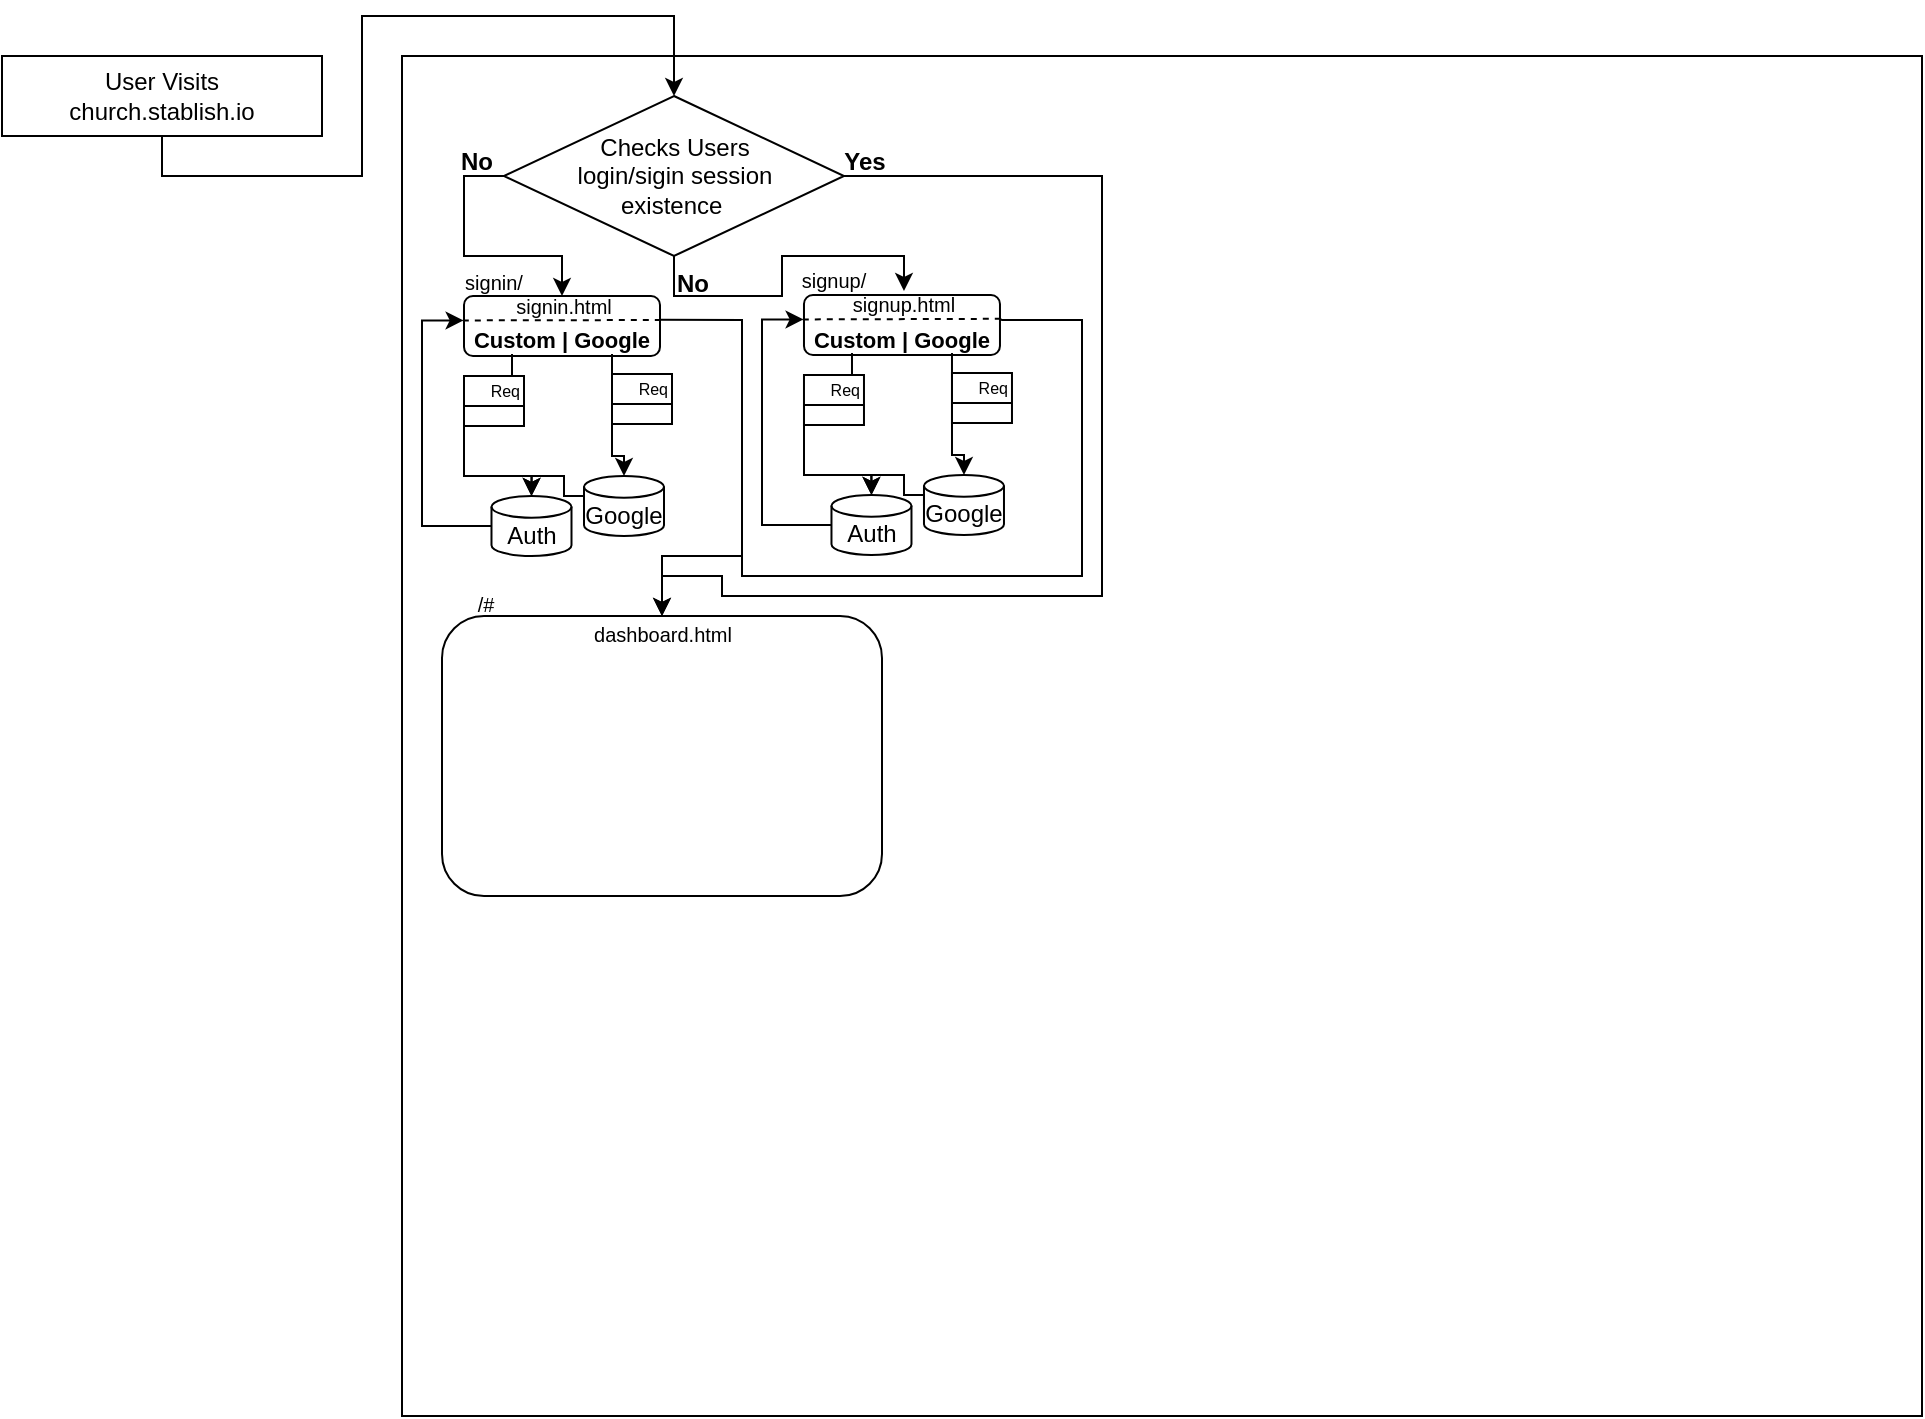 <mxfile version="24.7.6">
  <diagram name="Page-1" id="wn-rBvtS8SPe7LIjYlNd">
    <mxGraphModel dx="652" dy="347" grid="1" gridSize="10" guides="1" tooltips="1" connect="1" arrows="1" fold="1" page="1" pageScale="1" pageWidth="10000" pageHeight="10000" math="0" shadow="0">
      <root>
        <mxCell id="0" />
        <mxCell id="1" parent="0" />
        <mxCell id="ipb-SgvgGMUoxBaAEjV2-5" value="" style="rounded=0;whiteSpace=wrap;html=1;movable=0;resizable=0;rotatable=0;deletable=0;editable=0;locked=1;connectable=0;" vertex="1" parent="1">
          <mxGeometry x="280" y="40" width="760" height="680" as="geometry" />
        </mxCell>
        <mxCell id="ipb-SgvgGMUoxBaAEjV2-12" style="edgeStyle=orthogonalEdgeStyle;rounded=0;orthogonalLoop=1;jettySize=auto;html=1;exitX=0.5;exitY=1;exitDx=0;exitDy=0;entryX=0.5;entryY=0;entryDx=0;entryDy=0;" edge="1" parent="1" source="ipb-SgvgGMUoxBaAEjV2-1" target="ipb-SgvgGMUoxBaAEjV2-11">
          <mxGeometry relative="1" as="geometry">
            <Array as="points">
              <mxPoint x="160" y="100" />
              <mxPoint x="260" y="100" />
              <mxPoint x="260" y="20" />
              <mxPoint x="416" y="20" />
            </Array>
          </mxGeometry>
        </mxCell>
        <mxCell id="ipb-SgvgGMUoxBaAEjV2-1" value="" style="rounded=0;whiteSpace=wrap;html=1;" vertex="1" parent="1">
          <mxGeometry x="80" y="40" width="160" height="40" as="geometry" />
        </mxCell>
        <mxCell id="ipb-SgvgGMUoxBaAEjV2-2" value="User Visits church.stablish.io" style="text;html=1;align=center;verticalAlign=middle;whiteSpace=wrap;rounded=0;" vertex="1" parent="1">
          <mxGeometry x="90" y="45" width="140" height="30" as="geometry" />
        </mxCell>
        <mxCell id="ipb-SgvgGMUoxBaAEjV2-10" value="&lt;font style=&quot;font-size: 10px;&quot;&gt;signin/&lt;/font&gt;" style="text;html=1;align=center;verticalAlign=middle;whiteSpace=wrap;rounded=0;" vertex="1" parent="1">
          <mxGeometry x="311" y="150" width="30" height="5" as="geometry" />
        </mxCell>
        <mxCell id="ipb-SgvgGMUoxBaAEjV2-25" style="edgeStyle=orthogonalEdgeStyle;rounded=0;orthogonalLoop=1;jettySize=auto;html=1;exitX=0;exitY=0.5;exitDx=0;exitDy=0;entryX=0.5;entryY=0;entryDx=0;entryDy=0;" edge="1" parent="1" source="ipb-SgvgGMUoxBaAEjV2-11" target="ipb-SgvgGMUoxBaAEjV2-23">
          <mxGeometry relative="1" as="geometry">
            <Array as="points">
              <mxPoint x="311" y="100" />
              <mxPoint x="311" y="140" />
              <mxPoint x="360" y="140" />
            </Array>
          </mxGeometry>
        </mxCell>
        <mxCell id="ipb-SgvgGMUoxBaAEjV2-86" style="edgeStyle=orthogonalEdgeStyle;rounded=0;orthogonalLoop=1;jettySize=auto;html=1;exitX=0.5;exitY=1;exitDx=0;exitDy=0;entryX=0.5;entryY=0;entryDx=0;entryDy=0;" edge="1" parent="1" source="ipb-SgvgGMUoxBaAEjV2-11" target="ipb-SgvgGMUoxBaAEjV2-72">
          <mxGeometry relative="1" as="geometry">
            <mxPoint x="450" y="140.182" as="targetPoint" />
            <Array as="points">
              <mxPoint x="416" y="160" />
              <mxPoint x="470" y="160" />
              <mxPoint x="470" y="140" />
              <mxPoint x="531" y="140" />
            </Array>
          </mxGeometry>
        </mxCell>
        <mxCell id="ipb-SgvgGMUoxBaAEjV2-11" value="" style="rhombus;whiteSpace=wrap;html=1;" vertex="1" parent="1">
          <mxGeometry x="331" y="60" width="170" height="80" as="geometry" />
        </mxCell>
        <mxCell id="ipb-SgvgGMUoxBaAEjV2-4" value="Checks Users login/sigin session existence&amp;nbsp;" style="text;html=1;align=center;verticalAlign=middle;whiteSpace=wrap;rounded=0;" vertex="1" parent="1">
          <mxGeometry x="364.75" y="85" width="102.5" height="30" as="geometry" />
        </mxCell>
        <mxCell id="ipb-SgvgGMUoxBaAEjV2-23" value="" style="rounded=1;whiteSpace=wrap;html=1;" vertex="1" parent="1">
          <mxGeometry x="311" y="160" width="98" height="30" as="geometry" />
        </mxCell>
        <mxCell id="ipb-SgvgGMUoxBaAEjV2-26" value="&lt;font style=&quot;font-size: 10px;&quot;&gt;signin.html&lt;/font&gt;" style="text;html=1;align=center;verticalAlign=middle;whiteSpace=wrap;rounded=0;" vertex="1" parent="1">
          <mxGeometry x="331" y="158" width="60" height="13" as="geometry" />
        </mxCell>
        <mxCell id="ipb-SgvgGMUoxBaAEjV2-27" value="&lt;font style=&quot;font-size: 11px;&quot;&gt;&lt;b&gt;Custom | Google&lt;/b&gt;&lt;/font&gt;" style="text;html=1;align=center;verticalAlign=middle;whiteSpace=wrap;rounded=0;" vertex="1" parent="1">
          <mxGeometry x="310" y="175" width="100" height="14" as="geometry" />
        </mxCell>
        <mxCell id="ipb-SgvgGMUoxBaAEjV2-28" value="Auth" style="shape=cylinder3;whiteSpace=wrap;html=1;boundedLbl=1;backgroundOutline=1;size=5.417;" vertex="1" parent="1">
          <mxGeometry x="324.75" y="260" width="40" height="30" as="geometry" />
        </mxCell>
        <mxCell id="ipb-SgvgGMUoxBaAEjV2-29" value="Google" style="shape=cylinder3;whiteSpace=wrap;html=1;boundedLbl=1;backgroundOutline=1;size=5.417;" vertex="1" parent="1">
          <mxGeometry x="371" y="250" width="40" height="30" as="geometry" />
        </mxCell>
        <mxCell id="ipb-SgvgGMUoxBaAEjV2-30" style="edgeStyle=orthogonalEdgeStyle;rounded=0;orthogonalLoop=1;jettySize=auto;html=1;exitX=0.25;exitY=1;exitDx=0;exitDy=0;entryX=0.5;entryY=0;entryDx=0;entryDy=0;entryPerimeter=0;" edge="1" parent="1" source="ipb-SgvgGMUoxBaAEjV2-27" target="ipb-SgvgGMUoxBaAEjV2-28">
          <mxGeometry relative="1" as="geometry">
            <Array as="points">
              <mxPoint x="335" y="200" />
              <mxPoint x="311" y="200" />
              <mxPoint x="311" y="250" />
              <mxPoint x="345" y="250" />
            </Array>
          </mxGeometry>
        </mxCell>
        <mxCell id="ipb-SgvgGMUoxBaAEjV2-33" value="Req" style="swimlane;startSize=15;fontStyle=0;fontSize=8;align=right;" vertex="1" collapsed="1" parent="1">
          <mxGeometry x="311" y="200" width="30" height="25" as="geometry">
            <mxRectangle x="290" y="200" width="60" height="40" as="alternateBounds" />
          </mxGeometry>
        </mxCell>
        <mxCell id="ipb-SgvgGMUoxBaAEjV2-34" value="&lt;font style=&quot;font-size: 7px;&quot;&gt;&lt;font style=&quot;font-size: 7px;&quot;&gt;{&lt;/font&gt;&lt;span style=&quot;background-color: initial; font-size: 7px;&quot;&gt;email:&amp;lt;email&amp;gt;,&lt;/span&gt;&lt;/font&gt;&lt;div style=&quot;font-size: 7px;&quot;&gt;&lt;div style=&quot;font-size: 7px;&quot;&gt;&lt;font style=&quot;font-size: 7px;&quot;&gt;&lt;font style=&quot;font-size: 7px;&quot;&gt;password:&amp;lt;pwd&amp;gt;&lt;/font&gt;&lt;span style=&quot;background-color: initial; font-size: 7px;&quot;&gt;}&lt;/span&gt;&lt;/font&gt;&lt;/div&gt;&lt;/div&gt;" style="text;html=1;align=left;verticalAlign=middle;resizable=0;points=[];autosize=1;strokeColor=none;fillColor=none;fontSize=7;" vertex="1" parent="ipb-SgvgGMUoxBaAEjV2-33">
          <mxGeometry x="-0.12" y="15" width="80" height="30" as="geometry" />
        </mxCell>
        <mxCell id="ipb-SgvgGMUoxBaAEjV2-42" value="Req" style="swimlane;startSize=15;fontStyle=0;fontSize=8;align=right;" vertex="1" collapsed="1" parent="1">
          <mxGeometry x="385" y="199" width="30" height="25" as="geometry">
            <mxRectangle x="385" y="199" width="56" height="41" as="alternateBounds" />
          </mxGeometry>
        </mxCell>
        <mxCell id="ipb-SgvgGMUoxBaAEjV2-43" value="&lt;font style=&quot;font-size: 7px;&quot;&gt;&lt;font style=&quot;font-size: 7px;&quot;&gt;{&lt;/font&gt;&lt;span style=&quot;background-color: initial; font-size: 7px;&quot;&gt;email:&amp;lt;email&amp;gt;}&lt;/span&gt;&lt;/font&gt;" style="text;html=1;align=left;verticalAlign=middle;resizable=0;points=[];autosize=1;strokeColor=none;fillColor=none;fontSize=7;" vertex="1" parent="ipb-SgvgGMUoxBaAEjV2-42">
          <mxGeometry x="-0.12" y="15" width="70" height="20" as="geometry" />
        </mxCell>
        <mxCell id="ipb-SgvgGMUoxBaAEjV2-44" style="edgeStyle=orthogonalEdgeStyle;rounded=0;orthogonalLoop=1;jettySize=auto;html=1;exitX=0;exitY=0.5;exitDx=0;exitDy=0;exitPerimeter=0;entryX=0.5;entryY=0;entryDx=0;entryDy=0;entryPerimeter=0;" edge="1" parent="1" source="ipb-SgvgGMUoxBaAEjV2-29" target="ipb-SgvgGMUoxBaAEjV2-28">
          <mxGeometry relative="1" as="geometry">
            <Array as="points">
              <mxPoint x="371" y="260" />
              <mxPoint x="361" y="260" />
              <mxPoint x="361" y="250" />
              <mxPoint x="345" y="250" />
            </Array>
          </mxGeometry>
        </mxCell>
        <mxCell id="ipb-SgvgGMUoxBaAEjV2-45" style="edgeStyle=orthogonalEdgeStyle;rounded=0;orthogonalLoop=1;jettySize=auto;html=1;exitX=0.75;exitY=1;exitDx=0;exitDy=0;entryX=0.5;entryY=0;entryDx=0;entryDy=0;entryPerimeter=0;" edge="1" parent="1" source="ipb-SgvgGMUoxBaAEjV2-27" target="ipb-SgvgGMUoxBaAEjV2-29">
          <mxGeometry relative="1" as="geometry">
            <Array as="points">
              <mxPoint x="385" y="240" />
              <mxPoint x="391" y="240" />
            </Array>
          </mxGeometry>
        </mxCell>
        <mxCell id="ipb-SgvgGMUoxBaAEjV2-53" style="edgeStyle=orthogonalEdgeStyle;rounded=0;orthogonalLoop=1;jettySize=auto;html=1;exitX=0;exitY=0.5;exitDx=0;exitDy=0;exitPerimeter=0;entryX=0.008;entryY=-0.2;entryDx=0;entryDy=0;entryPerimeter=0;" edge="1" parent="1" source="ipb-SgvgGMUoxBaAEjV2-28" target="ipb-SgvgGMUoxBaAEjV2-27">
          <mxGeometry relative="1" as="geometry">
            <Array as="points">
              <mxPoint x="290" y="275" />
              <mxPoint x="290" y="172" />
            </Array>
          </mxGeometry>
        </mxCell>
        <mxCell id="ipb-SgvgGMUoxBaAEjV2-54" value="" style="endArrow=none;dashed=1;html=1;rounded=0;exitX=-0.006;exitY=0.407;exitDx=0;exitDy=0;exitPerimeter=0;" edge="1" parent="1" source="ipb-SgvgGMUoxBaAEjV2-23">
          <mxGeometry width="50" height="50" relative="1" as="geometry">
            <mxPoint x="370" y="200" as="sourcePoint" />
            <mxPoint x="410" y="172" as="targetPoint" />
          </mxGeometry>
        </mxCell>
        <mxCell id="ipb-SgvgGMUoxBaAEjV2-70" value="&lt;font style=&quot;font-size: 10px;&quot;&gt;signup/&lt;/font&gt;" style="text;html=1;align=center;verticalAlign=middle;whiteSpace=wrap;rounded=0;" vertex="1" parent="1">
          <mxGeometry x="480.99" y="149.5" width="30" height="5" as="geometry" />
        </mxCell>
        <mxCell id="ipb-SgvgGMUoxBaAEjV2-71" value="" style="rounded=1;whiteSpace=wrap;html=1;" vertex="1" parent="1">
          <mxGeometry x="480.99" y="159.5" width="98" height="30" as="geometry" />
        </mxCell>
        <mxCell id="ipb-SgvgGMUoxBaAEjV2-72" value="&lt;font style=&quot;font-size: 10px;&quot;&gt;signup.html&lt;/font&gt;" style="text;html=1;align=center;verticalAlign=middle;whiteSpace=wrap;rounded=0;" vertex="1" parent="1">
          <mxGeometry x="500.99" y="157.5" width="60" height="13" as="geometry" />
        </mxCell>
        <mxCell id="ipb-SgvgGMUoxBaAEjV2-73" value="&lt;font style=&quot;font-size: 11px;&quot;&gt;&lt;b&gt;Custom | Google&lt;/b&gt;&lt;/font&gt;" style="text;html=1;align=center;verticalAlign=middle;whiteSpace=wrap;rounded=0;" vertex="1" parent="1">
          <mxGeometry x="479.99" y="174.5" width="100" height="14" as="geometry" />
        </mxCell>
        <mxCell id="ipb-SgvgGMUoxBaAEjV2-74" value="Auth" style="shape=cylinder3;whiteSpace=wrap;html=1;boundedLbl=1;backgroundOutline=1;size=5.417;" vertex="1" parent="1">
          <mxGeometry x="494.74" y="259.5" width="40" height="30" as="geometry" />
        </mxCell>
        <mxCell id="ipb-SgvgGMUoxBaAEjV2-75" value="Google" style="shape=cylinder3;whiteSpace=wrap;html=1;boundedLbl=1;backgroundOutline=1;size=5.417;" vertex="1" parent="1">
          <mxGeometry x="540.99" y="249.5" width="40" height="30" as="geometry" />
        </mxCell>
        <mxCell id="ipb-SgvgGMUoxBaAEjV2-76" style="edgeStyle=orthogonalEdgeStyle;rounded=0;orthogonalLoop=1;jettySize=auto;html=1;exitX=0.25;exitY=1;exitDx=0;exitDy=0;entryX=0.5;entryY=0;entryDx=0;entryDy=0;entryPerimeter=0;" edge="1" parent="1" source="ipb-SgvgGMUoxBaAEjV2-73" target="ipb-SgvgGMUoxBaAEjV2-74">
          <mxGeometry relative="1" as="geometry">
            <Array as="points">
              <mxPoint x="504.99" y="199.5" />
              <mxPoint x="480.99" y="199.5" />
              <mxPoint x="480.99" y="249.5" />
              <mxPoint x="514.99" y="249.5" />
            </Array>
          </mxGeometry>
        </mxCell>
        <mxCell id="ipb-SgvgGMUoxBaAEjV2-77" value="Req" style="swimlane;startSize=15;fontStyle=0;fontSize=8;align=right;" vertex="1" collapsed="1" parent="1">
          <mxGeometry x="480.99" y="199.5" width="30" height="25" as="geometry">
            <mxRectangle x="480.99" y="199.5" width="60" height="40" as="alternateBounds" />
          </mxGeometry>
        </mxCell>
        <mxCell id="ipb-SgvgGMUoxBaAEjV2-78" value="&lt;font style=&quot;font-size: 7px;&quot;&gt;&lt;font style=&quot;font-size: 7px;&quot;&gt;{&lt;/font&gt;&lt;span style=&quot;background-color: initial; font-size: 7px;&quot;&gt;email:&amp;lt;email&amp;gt;,&lt;/span&gt;&lt;/font&gt;&lt;div style=&quot;font-size: 7px;&quot;&gt;&lt;div style=&quot;font-size: 7px;&quot;&gt;&lt;font style=&quot;font-size: 7px;&quot;&gt;&lt;font style=&quot;font-size: 7px;&quot;&gt;password:&amp;lt;pwd&amp;gt;&lt;/font&gt;&lt;span style=&quot;background-color: initial; font-size: 7px;&quot;&gt;}&lt;/span&gt;&lt;/font&gt;&lt;/div&gt;&lt;/div&gt;" style="text;html=1;align=left;verticalAlign=middle;resizable=0;points=[];autosize=1;strokeColor=none;fillColor=none;fontSize=7;" vertex="1" parent="ipb-SgvgGMUoxBaAEjV2-77">
          <mxGeometry x="-0.12" y="15" width="80" height="30" as="geometry" />
        </mxCell>
        <mxCell id="ipb-SgvgGMUoxBaAEjV2-79" value="Req" style="swimlane;startSize=15;fontStyle=0;fontSize=8;align=right;" vertex="1" collapsed="1" parent="1">
          <mxGeometry x="554.99" y="198.5" width="30" height="25" as="geometry">
            <mxRectangle x="554.99" y="198.5" width="56" height="41" as="alternateBounds" />
          </mxGeometry>
        </mxCell>
        <mxCell id="ipb-SgvgGMUoxBaAEjV2-80" value="&lt;font style=&quot;font-size: 7px;&quot;&gt;&lt;font style=&quot;font-size: 7px;&quot;&gt;{&lt;/font&gt;&lt;span style=&quot;background-color: initial; font-size: 7px;&quot;&gt;email:&amp;lt;email&amp;gt;}&lt;/span&gt;&lt;/font&gt;" style="text;html=1;align=left;verticalAlign=middle;resizable=0;points=[];autosize=1;strokeColor=none;fillColor=none;fontSize=7;" vertex="1" parent="ipb-SgvgGMUoxBaAEjV2-79">
          <mxGeometry x="-0.12" y="15" width="70" height="20" as="geometry" />
        </mxCell>
        <mxCell id="ipb-SgvgGMUoxBaAEjV2-81" style="edgeStyle=orthogonalEdgeStyle;rounded=0;orthogonalLoop=1;jettySize=auto;html=1;exitX=0;exitY=0.5;exitDx=0;exitDy=0;exitPerimeter=0;entryX=0.5;entryY=0;entryDx=0;entryDy=0;entryPerimeter=0;" edge="1" parent="1" source="ipb-SgvgGMUoxBaAEjV2-75" target="ipb-SgvgGMUoxBaAEjV2-74">
          <mxGeometry relative="1" as="geometry">
            <Array as="points">
              <mxPoint x="540.99" y="259.5" />
              <mxPoint x="530.99" y="259.5" />
              <mxPoint x="530.99" y="249.5" />
              <mxPoint x="514.99" y="249.5" />
            </Array>
          </mxGeometry>
        </mxCell>
        <mxCell id="ipb-SgvgGMUoxBaAEjV2-82" style="edgeStyle=orthogonalEdgeStyle;rounded=0;orthogonalLoop=1;jettySize=auto;html=1;exitX=0.75;exitY=1;exitDx=0;exitDy=0;entryX=0.5;entryY=0;entryDx=0;entryDy=0;entryPerimeter=0;" edge="1" parent="1" source="ipb-SgvgGMUoxBaAEjV2-73" target="ipb-SgvgGMUoxBaAEjV2-75">
          <mxGeometry relative="1" as="geometry">
            <Array as="points">
              <mxPoint x="554.99" y="239.5" />
              <mxPoint x="560.99" y="239.5" />
            </Array>
          </mxGeometry>
        </mxCell>
        <mxCell id="ipb-SgvgGMUoxBaAEjV2-83" style="edgeStyle=orthogonalEdgeStyle;rounded=0;orthogonalLoop=1;jettySize=auto;html=1;exitX=0;exitY=0.5;exitDx=0;exitDy=0;exitPerimeter=0;entryX=0.008;entryY=-0.2;entryDx=0;entryDy=0;entryPerimeter=0;" edge="1" parent="1" source="ipb-SgvgGMUoxBaAEjV2-74" target="ipb-SgvgGMUoxBaAEjV2-73">
          <mxGeometry relative="1" as="geometry">
            <Array as="points">
              <mxPoint x="459.99" y="274.5" />
              <mxPoint x="459.99" y="171.5" />
            </Array>
          </mxGeometry>
        </mxCell>
        <mxCell id="ipb-SgvgGMUoxBaAEjV2-84" value="" style="endArrow=none;dashed=1;html=1;rounded=0;exitX=-0.006;exitY=0.407;exitDx=0;exitDy=0;exitPerimeter=0;entryX=1;entryY=0.397;entryDx=0;entryDy=0;entryPerimeter=0;" edge="1" parent="1" source="ipb-SgvgGMUoxBaAEjV2-71" target="ipb-SgvgGMUoxBaAEjV2-71">
          <mxGeometry width="50" height="50" relative="1" as="geometry">
            <mxPoint x="539.99" y="199.5" as="sourcePoint" />
            <mxPoint x="589.99" y="149.5" as="targetPoint" />
          </mxGeometry>
        </mxCell>
        <mxCell id="ipb-SgvgGMUoxBaAEjV2-88" value="" style="rounded=1;whiteSpace=wrap;html=1;" vertex="1" parent="1">
          <mxGeometry x="300" y="320" width="220" height="140" as="geometry" />
        </mxCell>
        <mxCell id="ipb-SgvgGMUoxBaAEjV2-93" value="&lt;span style=&quot;font-size: 10px;&quot;&gt;/#&lt;/span&gt;" style="text;html=1;align=center;verticalAlign=middle;whiteSpace=wrap;rounded=0;" vertex="1" parent="1">
          <mxGeometry x="318" y="311" width="8" height="5" as="geometry" />
        </mxCell>
        <mxCell id="ipb-SgvgGMUoxBaAEjV2-94" value="&lt;span style=&quot;font-size: 10px;&quot;&gt;dashboard.html&lt;/span&gt;" style="text;html=1;align=center;verticalAlign=middle;whiteSpace=wrap;rounded=0;" vertex="1" parent="1">
          <mxGeometry x="372.5" y="326" width="75" height="5" as="geometry" />
        </mxCell>
        <mxCell id="ipb-SgvgGMUoxBaAEjV2-95" value="" style="endArrow=classic;html=1;rounded=0;exitX=0.997;exitY=0.396;exitDx=0;exitDy=0;exitPerimeter=0;" edge="1" parent="1" source="ipb-SgvgGMUoxBaAEjV2-23">
          <mxGeometry width="50" height="50" relative="1" as="geometry">
            <mxPoint x="460" y="270" as="sourcePoint" />
            <mxPoint x="410" y="320" as="targetPoint" />
            <Array as="points">
              <mxPoint x="450" y="172" />
              <mxPoint x="450" y="290" />
              <mxPoint x="410" y="290" />
            </Array>
          </mxGeometry>
        </mxCell>
        <mxCell id="ipb-SgvgGMUoxBaAEjV2-96" value="" style="endArrow=none;html=1;rounded=0;entryX=1;entryY=0.401;entryDx=0;entryDy=0;entryPerimeter=0;" edge="1" parent="1" target="ipb-SgvgGMUoxBaAEjV2-71">
          <mxGeometry width="50" height="50" relative="1" as="geometry">
            <mxPoint x="410" y="290" as="sourcePoint" />
            <mxPoint x="581.02" y="170" as="targetPoint" />
            <Array as="points">
              <mxPoint x="450" y="290" />
              <mxPoint x="450" y="300" />
              <mxPoint x="620" y="300" />
              <mxPoint x="620" y="172" />
              <mxPoint x="580" y="172" />
            </Array>
          </mxGeometry>
        </mxCell>
        <mxCell id="ipb-SgvgGMUoxBaAEjV2-99" value="" style="endArrow=classic;html=1;rounded=0;entryX=0.5;entryY=0;entryDx=0;entryDy=0;" edge="1" parent="1" target="ipb-SgvgGMUoxBaAEjV2-88">
          <mxGeometry width="50" height="50" relative="1" as="geometry">
            <mxPoint x="500" y="100" as="sourcePoint" />
            <mxPoint x="370" y="310" as="targetPoint" />
            <Array as="points">
              <mxPoint x="630" y="100" />
              <mxPoint x="630" y="310" />
              <mxPoint x="440" y="310" />
              <mxPoint x="440" y="300" />
              <mxPoint x="410" y="300" />
            </Array>
          </mxGeometry>
        </mxCell>
        <mxCell id="ipb-SgvgGMUoxBaAEjV2-100" value="&lt;b&gt;Yes&lt;/b&gt;" style="text;html=1;align=center;verticalAlign=middle;whiteSpace=wrap;rounded=0;" vertex="1" parent="1">
          <mxGeometry x="498.74" y="85" width="25.26" height="15" as="geometry" />
        </mxCell>
        <mxCell id="ipb-SgvgGMUoxBaAEjV2-101" value="&lt;b&gt;No&lt;/b&gt;" style="text;html=1;align=center;verticalAlign=middle;whiteSpace=wrap;rounded=0;" vertex="1" parent="1">
          <mxGeometry x="305" y="85" width="25.26" height="15" as="geometry" />
        </mxCell>
        <mxCell id="ipb-SgvgGMUoxBaAEjV2-102" value="&lt;b&gt;No&lt;/b&gt;" style="text;html=1;align=center;verticalAlign=middle;whiteSpace=wrap;rounded=0;" vertex="1" parent="1">
          <mxGeometry x="413" y="146" width="25.26" height="15" as="geometry" />
        </mxCell>
      </root>
    </mxGraphModel>
  </diagram>
</mxfile>
